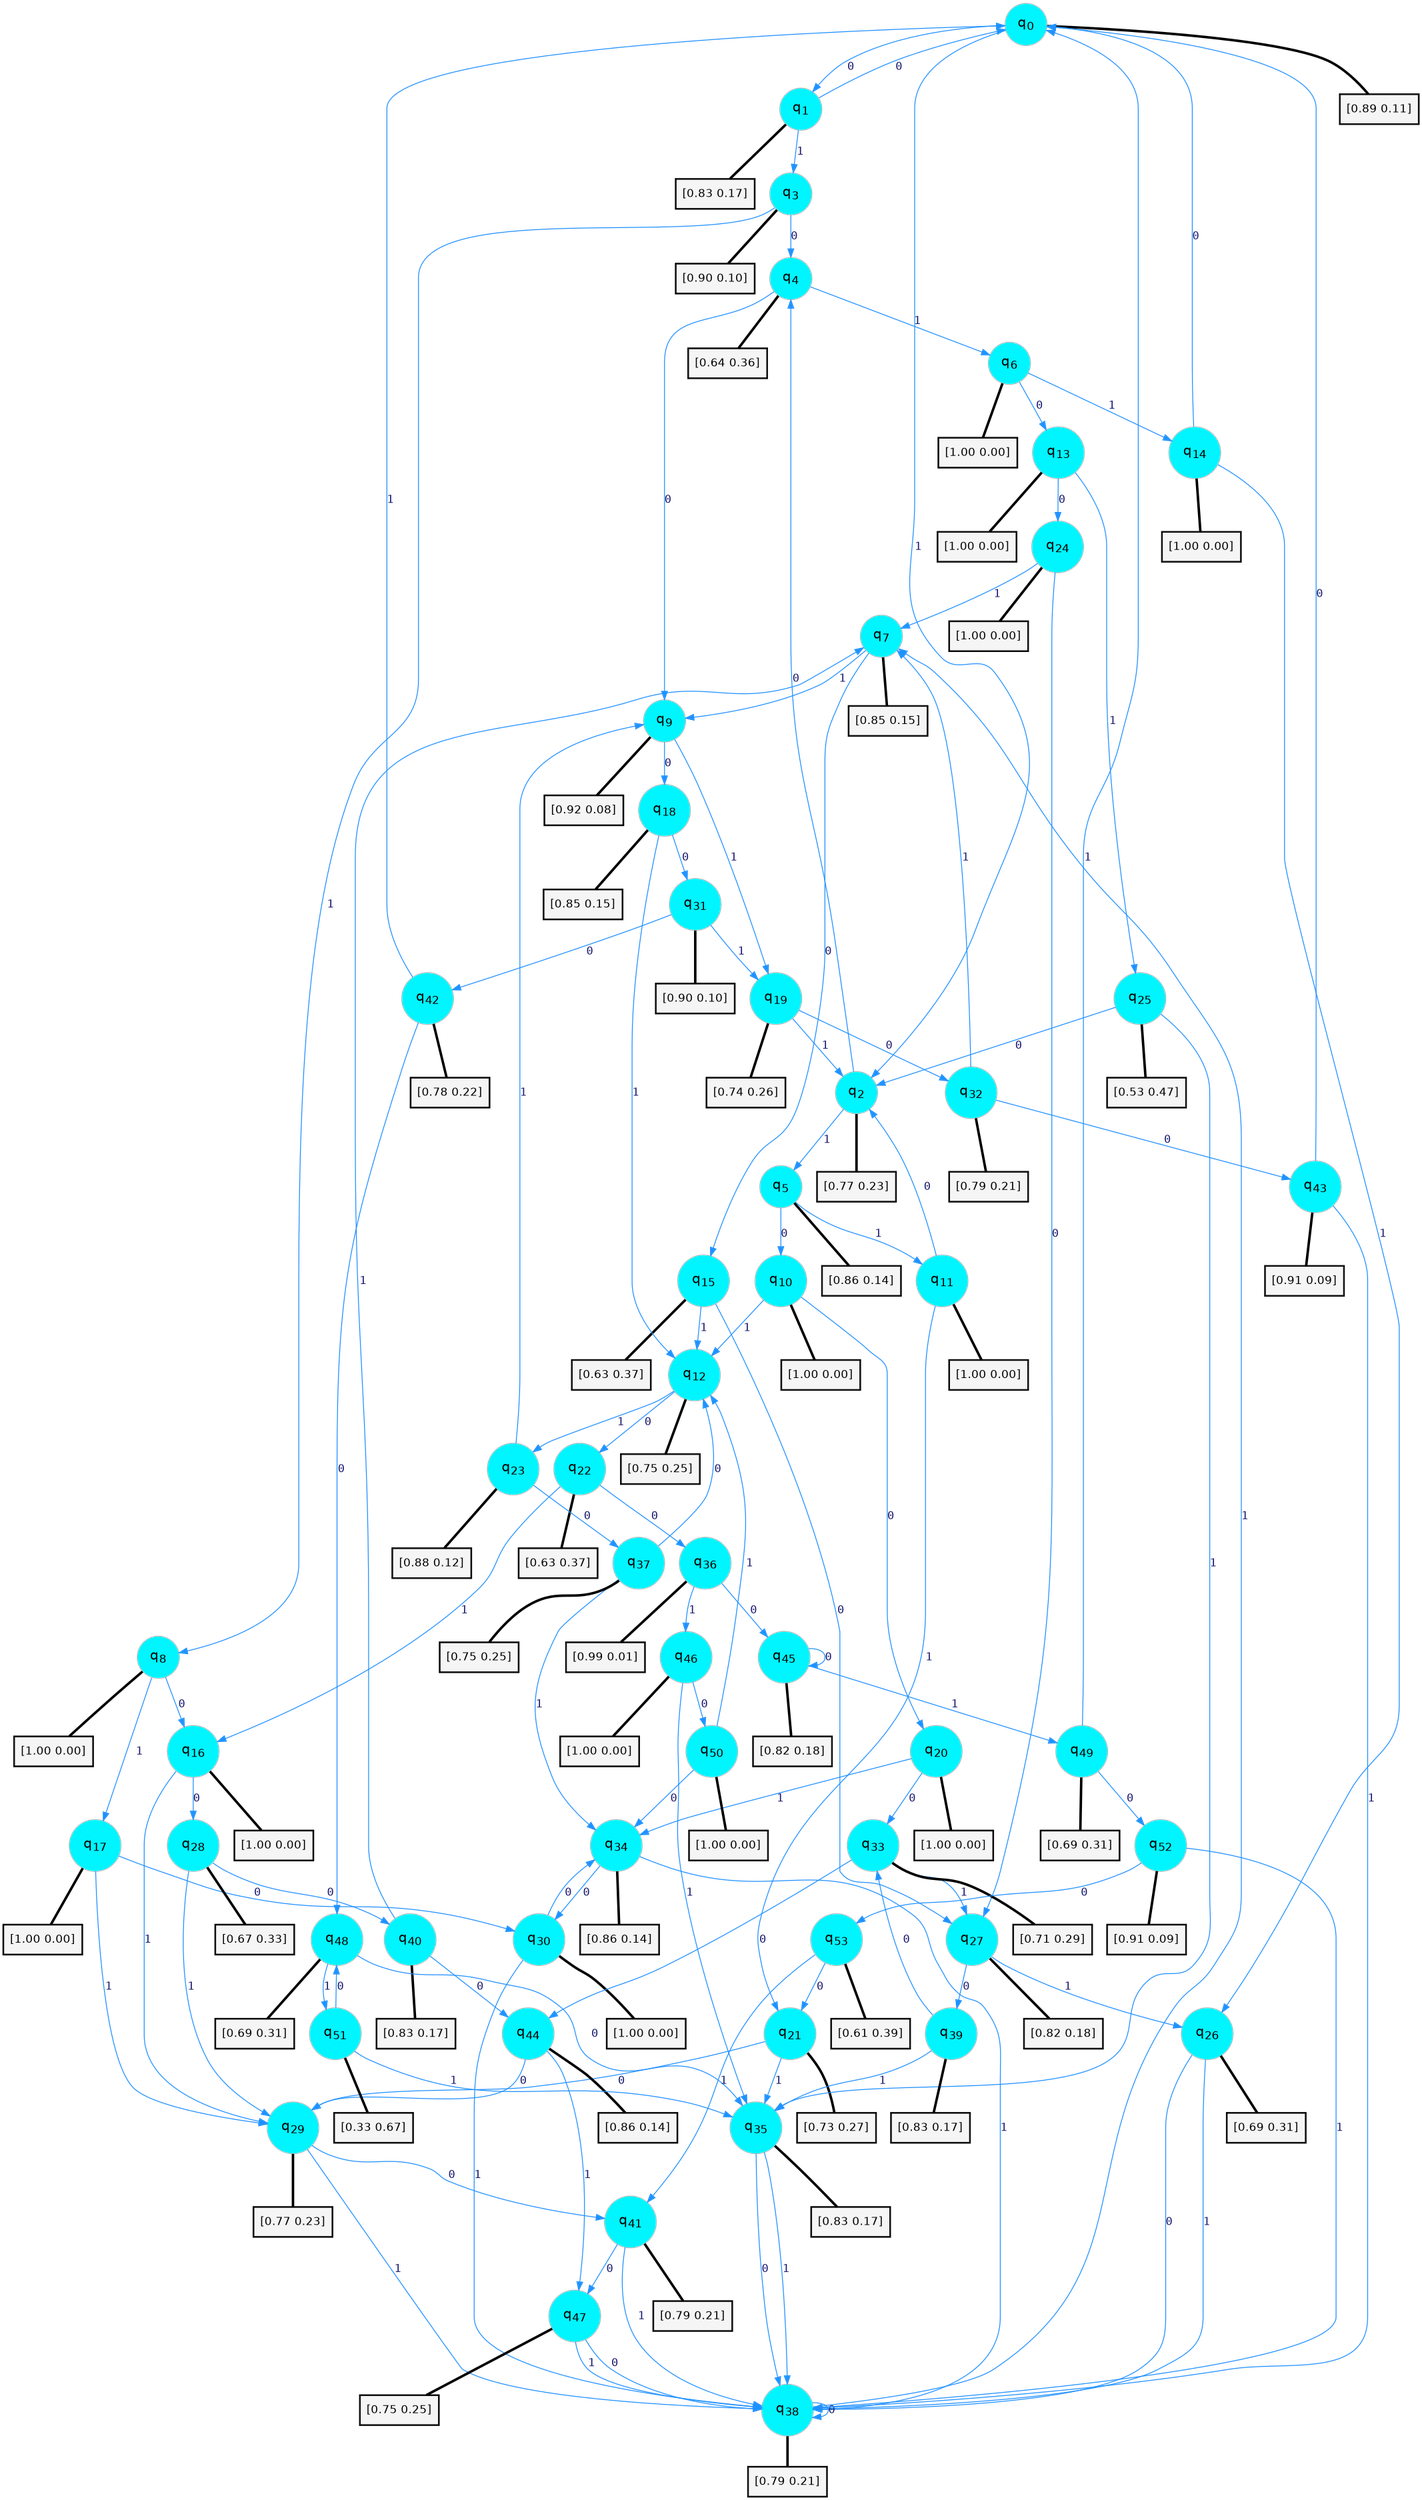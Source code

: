 digraph G {
graph [
bgcolor=transparent, dpi=300, rankdir=TD, size="40,25"];
node [
color=gray, fillcolor=turquoise1, fontcolor=black, fontname=Helvetica, fontsize=16, fontweight=bold, shape=circle, style=filled];
edge [
arrowsize=1, color=dodgerblue1, fontcolor=midnightblue, fontname=courier, fontweight=bold, penwidth=1, style=solid, weight=20];
0[label=<q<SUB>0</SUB>>];
1[label=<q<SUB>1</SUB>>];
2[label=<q<SUB>2</SUB>>];
3[label=<q<SUB>3</SUB>>];
4[label=<q<SUB>4</SUB>>];
5[label=<q<SUB>5</SUB>>];
6[label=<q<SUB>6</SUB>>];
7[label=<q<SUB>7</SUB>>];
8[label=<q<SUB>8</SUB>>];
9[label=<q<SUB>9</SUB>>];
10[label=<q<SUB>10</SUB>>];
11[label=<q<SUB>11</SUB>>];
12[label=<q<SUB>12</SUB>>];
13[label=<q<SUB>13</SUB>>];
14[label=<q<SUB>14</SUB>>];
15[label=<q<SUB>15</SUB>>];
16[label=<q<SUB>16</SUB>>];
17[label=<q<SUB>17</SUB>>];
18[label=<q<SUB>18</SUB>>];
19[label=<q<SUB>19</SUB>>];
20[label=<q<SUB>20</SUB>>];
21[label=<q<SUB>21</SUB>>];
22[label=<q<SUB>22</SUB>>];
23[label=<q<SUB>23</SUB>>];
24[label=<q<SUB>24</SUB>>];
25[label=<q<SUB>25</SUB>>];
26[label=<q<SUB>26</SUB>>];
27[label=<q<SUB>27</SUB>>];
28[label=<q<SUB>28</SUB>>];
29[label=<q<SUB>29</SUB>>];
30[label=<q<SUB>30</SUB>>];
31[label=<q<SUB>31</SUB>>];
32[label=<q<SUB>32</SUB>>];
33[label=<q<SUB>33</SUB>>];
34[label=<q<SUB>34</SUB>>];
35[label=<q<SUB>35</SUB>>];
36[label=<q<SUB>36</SUB>>];
37[label=<q<SUB>37</SUB>>];
38[label=<q<SUB>38</SUB>>];
39[label=<q<SUB>39</SUB>>];
40[label=<q<SUB>40</SUB>>];
41[label=<q<SUB>41</SUB>>];
42[label=<q<SUB>42</SUB>>];
43[label=<q<SUB>43</SUB>>];
44[label=<q<SUB>44</SUB>>];
45[label=<q<SUB>45</SUB>>];
46[label=<q<SUB>46</SUB>>];
47[label=<q<SUB>47</SUB>>];
48[label=<q<SUB>48</SUB>>];
49[label=<q<SUB>49</SUB>>];
50[label=<q<SUB>50</SUB>>];
51[label=<q<SUB>51</SUB>>];
52[label=<q<SUB>52</SUB>>];
53[label=<q<SUB>53</SUB>>];
54[label="[0.89 0.11]", shape=box,fontcolor=black, fontname=Helvetica, fontsize=14, penwidth=2, fillcolor=whitesmoke,color=black];
55[label="[0.83 0.17]", shape=box,fontcolor=black, fontname=Helvetica, fontsize=14, penwidth=2, fillcolor=whitesmoke,color=black];
56[label="[0.77 0.23]", shape=box,fontcolor=black, fontname=Helvetica, fontsize=14, penwidth=2, fillcolor=whitesmoke,color=black];
57[label="[0.90 0.10]", shape=box,fontcolor=black, fontname=Helvetica, fontsize=14, penwidth=2, fillcolor=whitesmoke,color=black];
58[label="[0.64 0.36]", shape=box,fontcolor=black, fontname=Helvetica, fontsize=14, penwidth=2, fillcolor=whitesmoke,color=black];
59[label="[0.86 0.14]", shape=box,fontcolor=black, fontname=Helvetica, fontsize=14, penwidth=2, fillcolor=whitesmoke,color=black];
60[label="[1.00 0.00]", shape=box,fontcolor=black, fontname=Helvetica, fontsize=14, penwidth=2, fillcolor=whitesmoke,color=black];
61[label="[0.85 0.15]", shape=box,fontcolor=black, fontname=Helvetica, fontsize=14, penwidth=2, fillcolor=whitesmoke,color=black];
62[label="[1.00 0.00]", shape=box,fontcolor=black, fontname=Helvetica, fontsize=14, penwidth=2, fillcolor=whitesmoke,color=black];
63[label="[0.92 0.08]", shape=box,fontcolor=black, fontname=Helvetica, fontsize=14, penwidth=2, fillcolor=whitesmoke,color=black];
64[label="[1.00 0.00]", shape=box,fontcolor=black, fontname=Helvetica, fontsize=14, penwidth=2, fillcolor=whitesmoke,color=black];
65[label="[1.00 0.00]", shape=box,fontcolor=black, fontname=Helvetica, fontsize=14, penwidth=2, fillcolor=whitesmoke,color=black];
66[label="[0.75 0.25]", shape=box,fontcolor=black, fontname=Helvetica, fontsize=14, penwidth=2, fillcolor=whitesmoke,color=black];
67[label="[1.00 0.00]", shape=box,fontcolor=black, fontname=Helvetica, fontsize=14, penwidth=2, fillcolor=whitesmoke,color=black];
68[label="[1.00 0.00]", shape=box,fontcolor=black, fontname=Helvetica, fontsize=14, penwidth=2, fillcolor=whitesmoke,color=black];
69[label="[0.63 0.37]", shape=box,fontcolor=black, fontname=Helvetica, fontsize=14, penwidth=2, fillcolor=whitesmoke,color=black];
70[label="[1.00 0.00]", shape=box,fontcolor=black, fontname=Helvetica, fontsize=14, penwidth=2, fillcolor=whitesmoke,color=black];
71[label="[1.00 0.00]", shape=box,fontcolor=black, fontname=Helvetica, fontsize=14, penwidth=2, fillcolor=whitesmoke,color=black];
72[label="[0.85 0.15]", shape=box,fontcolor=black, fontname=Helvetica, fontsize=14, penwidth=2, fillcolor=whitesmoke,color=black];
73[label="[0.74 0.26]", shape=box,fontcolor=black, fontname=Helvetica, fontsize=14, penwidth=2, fillcolor=whitesmoke,color=black];
74[label="[1.00 0.00]", shape=box,fontcolor=black, fontname=Helvetica, fontsize=14, penwidth=2, fillcolor=whitesmoke,color=black];
75[label="[0.73 0.27]", shape=box,fontcolor=black, fontname=Helvetica, fontsize=14, penwidth=2, fillcolor=whitesmoke,color=black];
76[label="[0.63 0.37]", shape=box,fontcolor=black, fontname=Helvetica, fontsize=14, penwidth=2, fillcolor=whitesmoke,color=black];
77[label="[0.88 0.12]", shape=box,fontcolor=black, fontname=Helvetica, fontsize=14, penwidth=2, fillcolor=whitesmoke,color=black];
78[label="[1.00 0.00]", shape=box,fontcolor=black, fontname=Helvetica, fontsize=14, penwidth=2, fillcolor=whitesmoke,color=black];
79[label="[0.53 0.47]", shape=box,fontcolor=black, fontname=Helvetica, fontsize=14, penwidth=2, fillcolor=whitesmoke,color=black];
80[label="[0.69 0.31]", shape=box,fontcolor=black, fontname=Helvetica, fontsize=14, penwidth=2, fillcolor=whitesmoke,color=black];
81[label="[0.82 0.18]", shape=box,fontcolor=black, fontname=Helvetica, fontsize=14, penwidth=2, fillcolor=whitesmoke,color=black];
82[label="[0.67 0.33]", shape=box,fontcolor=black, fontname=Helvetica, fontsize=14, penwidth=2, fillcolor=whitesmoke,color=black];
83[label="[0.77 0.23]", shape=box,fontcolor=black, fontname=Helvetica, fontsize=14, penwidth=2, fillcolor=whitesmoke,color=black];
84[label="[1.00 0.00]", shape=box,fontcolor=black, fontname=Helvetica, fontsize=14, penwidth=2, fillcolor=whitesmoke,color=black];
85[label="[0.90 0.10]", shape=box,fontcolor=black, fontname=Helvetica, fontsize=14, penwidth=2, fillcolor=whitesmoke,color=black];
86[label="[0.79 0.21]", shape=box,fontcolor=black, fontname=Helvetica, fontsize=14, penwidth=2, fillcolor=whitesmoke,color=black];
87[label="[0.71 0.29]", shape=box,fontcolor=black, fontname=Helvetica, fontsize=14, penwidth=2, fillcolor=whitesmoke,color=black];
88[label="[0.86 0.14]", shape=box,fontcolor=black, fontname=Helvetica, fontsize=14, penwidth=2, fillcolor=whitesmoke,color=black];
89[label="[0.83 0.17]", shape=box,fontcolor=black, fontname=Helvetica, fontsize=14, penwidth=2, fillcolor=whitesmoke,color=black];
90[label="[0.99 0.01]", shape=box,fontcolor=black, fontname=Helvetica, fontsize=14, penwidth=2, fillcolor=whitesmoke,color=black];
91[label="[0.75 0.25]", shape=box,fontcolor=black, fontname=Helvetica, fontsize=14, penwidth=2, fillcolor=whitesmoke,color=black];
92[label="[0.79 0.21]", shape=box,fontcolor=black, fontname=Helvetica, fontsize=14, penwidth=2, fillcolor=whitesmoke,color=black];
93[label="[0.83 0.17]", shape=box,fontcolor=black, fontname=Helvetica, fontsize=14, penwidth=2, fillcolor=whitesmoke,color=black];
94[label="[0.83 0.17]", shape=box,fontcolor=black, fontname=Helvetica, fontsize=14, penwidth=2, fillcolor=whitesmoke,color=black];
95[label="[0.79 0.21]", shape=box,fontcolor=black, fontname=Helvetica, fontsize=14, penwidth=2, fillcolor=whitesmoke,color=black];
96[label="[0.78 0.22]", shape=box,fontcolor=black, fontname=Helvetica, fontsize=14, penwidth=2, fillcolor=whitesmoke,color=black];
97[label="[0.91 0.09]", shape=box,fontcolor=black, fontname=Helvetica, fontsize=14, penwidth=2, fillcolor=whitesmoke,color=black];
98[label="[0.86 0.14]", shape=box,fontcolor=black, fontname=Helvetica, fontsize=14, penwidth=2, fillcolor=whitesmoke,color=black];
99[label="[0.82 0.18]", shape=box,fontcolor=black, fontname=Helvetica, fontsize=14, penwidth=2, fillcolor=whitesmoke,color=black];
100[label="[1.00 0.00]", shape=box,fontcolor=black, fontname=Helvetica, fontsize=14, penwidth=2, fillcolor=whitesmoke,color=black];
101[label="[0.75 0.25]", shape=box,fontcolor=black, fontname=Helvetica, fontsize=14, penwidth=2, fillcolor=whitesmoke,color=black];
102[label="[0.69 0.31]", shape=box,fontcolor=black, fontname=Helvetica, fontsize=14, penwidth=2, fillcolor=whitesmoke,color=black];
103[label="[0.69 0.31]", shape=box,fontcolor=black, fontname=Helvetica, fontsize=14, penwidth=2, fillcolor=whitesmoke,color=black];
104[label="[1.00 0.00]", shape=box,fontcolor=black, fontname=Helvetica, fontsize=14, penwidth=2, fillcolor=whitesmoke,color=black];
105[label="[0.33 0.67]", shape=box,fontcolor=black, fontname=Helvetica, fontsize=14, penwidth=2, fillcolor=whitesmoke,color=black];
106[label="[0.91 0.09]", shape=box,fontcolor=black, fontname=Helvetica, fontsize=14, penwidth=2, fillcolor=whitesmoke,color=black];
107[label="[0.61 0.39]", shape=box,fontcolor=black, fontname=Helvetica, fontsize=14, penwidth=2, fillcolor=whitesmoke,color=black];
0->1 [label=0];
0->2 [label=1];
0->54 [arrowhead=none, penwidth=3,color=black];
1->0 [label=0];
1->3 [label=1];
1->55 [arrowhead=none, penwidth=3,color=black];
2->4 [label=0];
2->5 [label=1];
2->56 [arrowhead=none, penwidth=3,color=black];
3->4 [label=0];
3->8 [label=1];
3->57 [arrowhead=none, penwidth=3,color=black];
4->9 [label=0];
4->6 [label=1];
4->58 [arrowhead=none, penwidth=3,color=black];
5->10 [label=0];
5->11 [label=1];
5->59 [arrowhead=none, penwidth=3,color=black];
6->13 [label=0];
6->14 [label=1];
6->60 [arrowhead=none, penwidth=3,color=black];
7->15 [label=0];
7->9 [label=1];
7->61 [arrowhead=none, penwidth=3,color=black];
8->16 [label=0];
8->17 [label=1];
8->62 [arrowhead=none, penwidth=3,color=black];
9->18 [label=0];
9->19 [label=1];
9->63 [arrowhead=none, penwidth=3,color=black];
10->20 [label=0];
10->12 [label=1];
10->64 [arrowhead=none, penwidth=3,color=black];
11->2 [label=0];
11->21 [label=1];
11->65 [arrowhead=none, penwidth=3,color=black];
12->22 [label=0];
12->23 [label=1];
12->66 [arrowhead=none, penwidth=3,color=black];
13->24 [label=0];
13->25 [label=1];
13->67 [arrowhead=none, penwidth=3,color=black];
14->0 [label=0];
14->26 [label=1];
14->68 [arrowhead=none, penwidth=3,color=black];
15->27 [label=0];
15->12 [label=1];
15->69 [arrowhead=none, penwidth=3,color=black];
16->28 [label=0];
16->29 [label=1];
16->70 [arrowhead=none, penwidth=3,color=black];
17->30 [label=0];
17->29 [label=1];
17->71 [arrowhead=none, penwidth=3,color=black];
18->31 [label=0];
18->12 [label=1];
18->72 [arrowhead=none, penwidth=3,color=black];
19->32 [label=0];
19->2 [label=1];
19->73 [arrowhead=none, penwidth=3,color=black];
20->33 [label=0];
20->34 [label=1];
20->74 [arrowhead=none, penwidth=3,color=black];
21->29 [label=0];
21->35 [label=1];
21->75 [arrowhead=none, penwidth=3,color=black];
22->36 [label=0];
22->16 [label=1];
22->76 [arrowhead=none, penwidth=3,color=black];
23->37 [label=0];
23->9 [label=1];
23->77 [arrowhead=none, penwidth=3,color=black];
24->27 [label=0];
24->7 [label=1];
24->78 [arrowhead=none, penwidth=3,color=black];
25->2 [label=0];
25->35 [label=1];
25->79 [arrowhead=none, penwidth=3,color=black];
26->38 [label=0];
26->38 [label=1];
26->80 [arrowhead=none, penwidth=3,color=black];
27->39 [label=0];
27->26 [label=1];
27->81 [arrowhead=none, penwidth=3,color=black];
28->40 [label=0];
28->29 [label=1];
28->82 [arrowhead=none, penwidth=3,color=black];
29->41 [label=0];
29->38 [label=1];
29->83 [arrowhead=none, penwidth=3,color=black];
30->34 [label=0];
30->38 [label=1];
30->84 [arrowhead=none, penwidth=3,color=black];
31->42 [label=0];
31->19 [label=1];
31->85 [arrowhead=none, penwidth=3,color=black];
32->43 [label=0];
32->7 [label=1];
32->86 [arrowhead=none, penwidth=3,color=black];
33->44 [label=0];
33->27 [label=1];
33->87 [arrowhead=none, penwidth=3,color=black];
34->30 [label=0];
34->38 [label=1];
34->88 [arrowhead=none, penwidth=3,color=black];
35->38 [label=0];
35->38 [label=1];
35->89 [arrowhead=none, penwidth=3,color=black];
36->45 [label=0];
36->46 [label=1];
36->90 [arrowhead=none, penwidth=3,color=black];
37->12 [label=0];
37->34 [label=1];
37->91 [arrowhead=none, penwidth=3,color=black];
38->38 [label=0];
38->7 [label=1];
38->92 [arrowhead=none, penwidth=3,color=black];
39->33 [label=0];
39->35 [label=1];
39->93 [arrowhead=none, penwidth=3,color=black];
40->44 [label=0];
40->7 [label=1];
40->94 [arrowhead=none, penwidth=3,color=black];
41->47 [label=0];
41->38 [label=1];
41->95 [arrowhead=none, penwidth=3,color=black];
42->48 [label=0];
42->0 [label=1];
42->96 [arrowhead=none, penwidth=3,color=black];
43->0 [label=0];
43->38 [label=1];
43->97 [arrowhead=none, penwidth=3,color=black];
44->29 [label=0];
44->47 [label=1];
44->98 [arrowhead=none, penwidth=3,color=black];
45->45 [label=0];
45->49 [label=1];
45->99 [arrowhead=none, penwidth=3,color=black];
46->50 [label=0];
46->35 [label=1];
46->100 [arrowhead=none, penwidth=3,color=black];
47->38 [label=0];
47->38 [label=1];
47->101 [arrowhead=none, penwidth=3,color=black];
48->35 [label=0];
48->51 [label=1];
48->102 [arrowhead=none, penwidth=3,color=black];
49->52 [label=0];
49->0 [label=1];
49->103 [arrowhead=none, penwidth=3,color=black];
50->34 [label=0];
50->12 [label=1];
50->104 [arrowhead=none, penwidth=3,color=black];
51->48 [label=0];
51->35 [label=1];
51->105 [arrowhead=none, penwidth=3,color=black];
52->53 [label=0];
52->38 [label=1];
52->106 [arrowhead=none, penwidth=3,color=black];
53->21 [label=0];
53->41 [label=1];
53->107 [arrowhead=none, penwidth=3,color=black];
}
